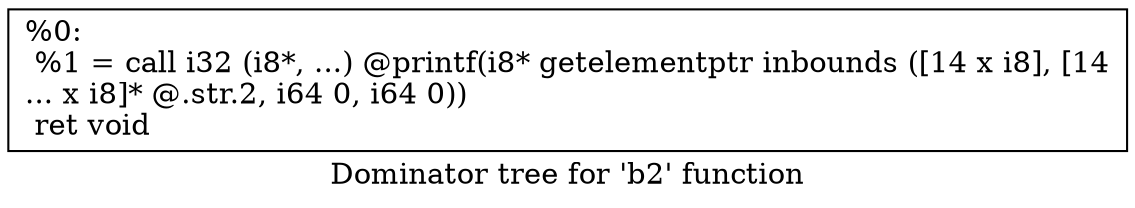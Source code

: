 digraph "Dominator tree for 'b2' function" {
	label="Dominator tree for 'b2' function";

	Node0x1878bd0 [shape=record,label="{%0:\l  %1 = call i32 (i8*, ...) @printf(i8* getelementptr inbounds ([14 x i8], [14\l... x i8]* @.str.2, i64 0, i64 0))\l  ret void\l}"];
}
